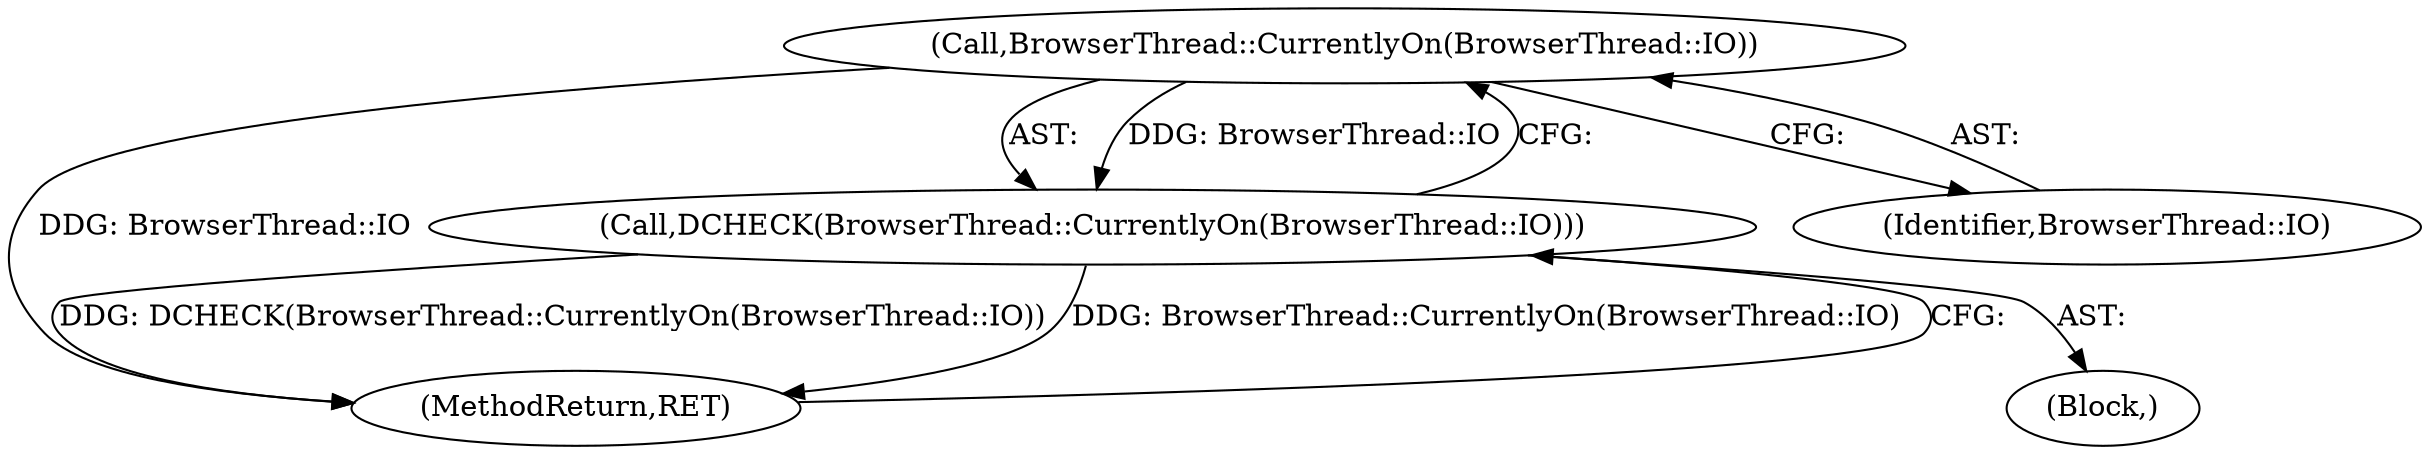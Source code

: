 digraph "0_Chrome_57fb5393bf051c590769c9b5723d5a9f4090a4cc_0@API" {
"1000106" [label="(Call,BrowserThread::CurrentlyOn(BrowserThread::IO))"];
"1000105" [label="(Call,DCHECK(BrowserThread::CurrentlyOn(BrowserThread::IO)))"];
"1000105" [label="(Call,DCHECK(BrowserThread::CurrentlyOn(BrowserThread::IO)))"];
"1000108" [label="(MethodReturn,RET)"];
"1000106" [label="(Call,BrowserThread::CurrentlyOn(BrowserThread::IO))"];
"1000104" [label="(Block,)"];
"1000107" [label="(Identifier,BrowserThread::IO)"];
"1000106" -> "1000105"  [label="AST: "];
"1000106" -> "1000107"  [label="CFG: "];
"1000107" -> "1000106"  [label="AST: "];
"1000105" -> "1000106"  [label="CFG: "];
"1000106" -> "1000108"  [label="DDG: BrowserThread::IO"];
"1000106" -> "1000105"  [label="DDG: BrowserThread::IO"];
"1000105" -> "1000104"  [label="AST: "];
"1000108" -> "1000105"  [label="CFG: "];
"1000105" -> "1000108"  [label="DDG: DCHECK(BrowserThread::CurrentlyOn(BrowserThread::IO))"];
"1000105" -> "1000108"  [label="DDG: BrowserThread::CurrentlyOn(BrowserThread::IO)"];
}
